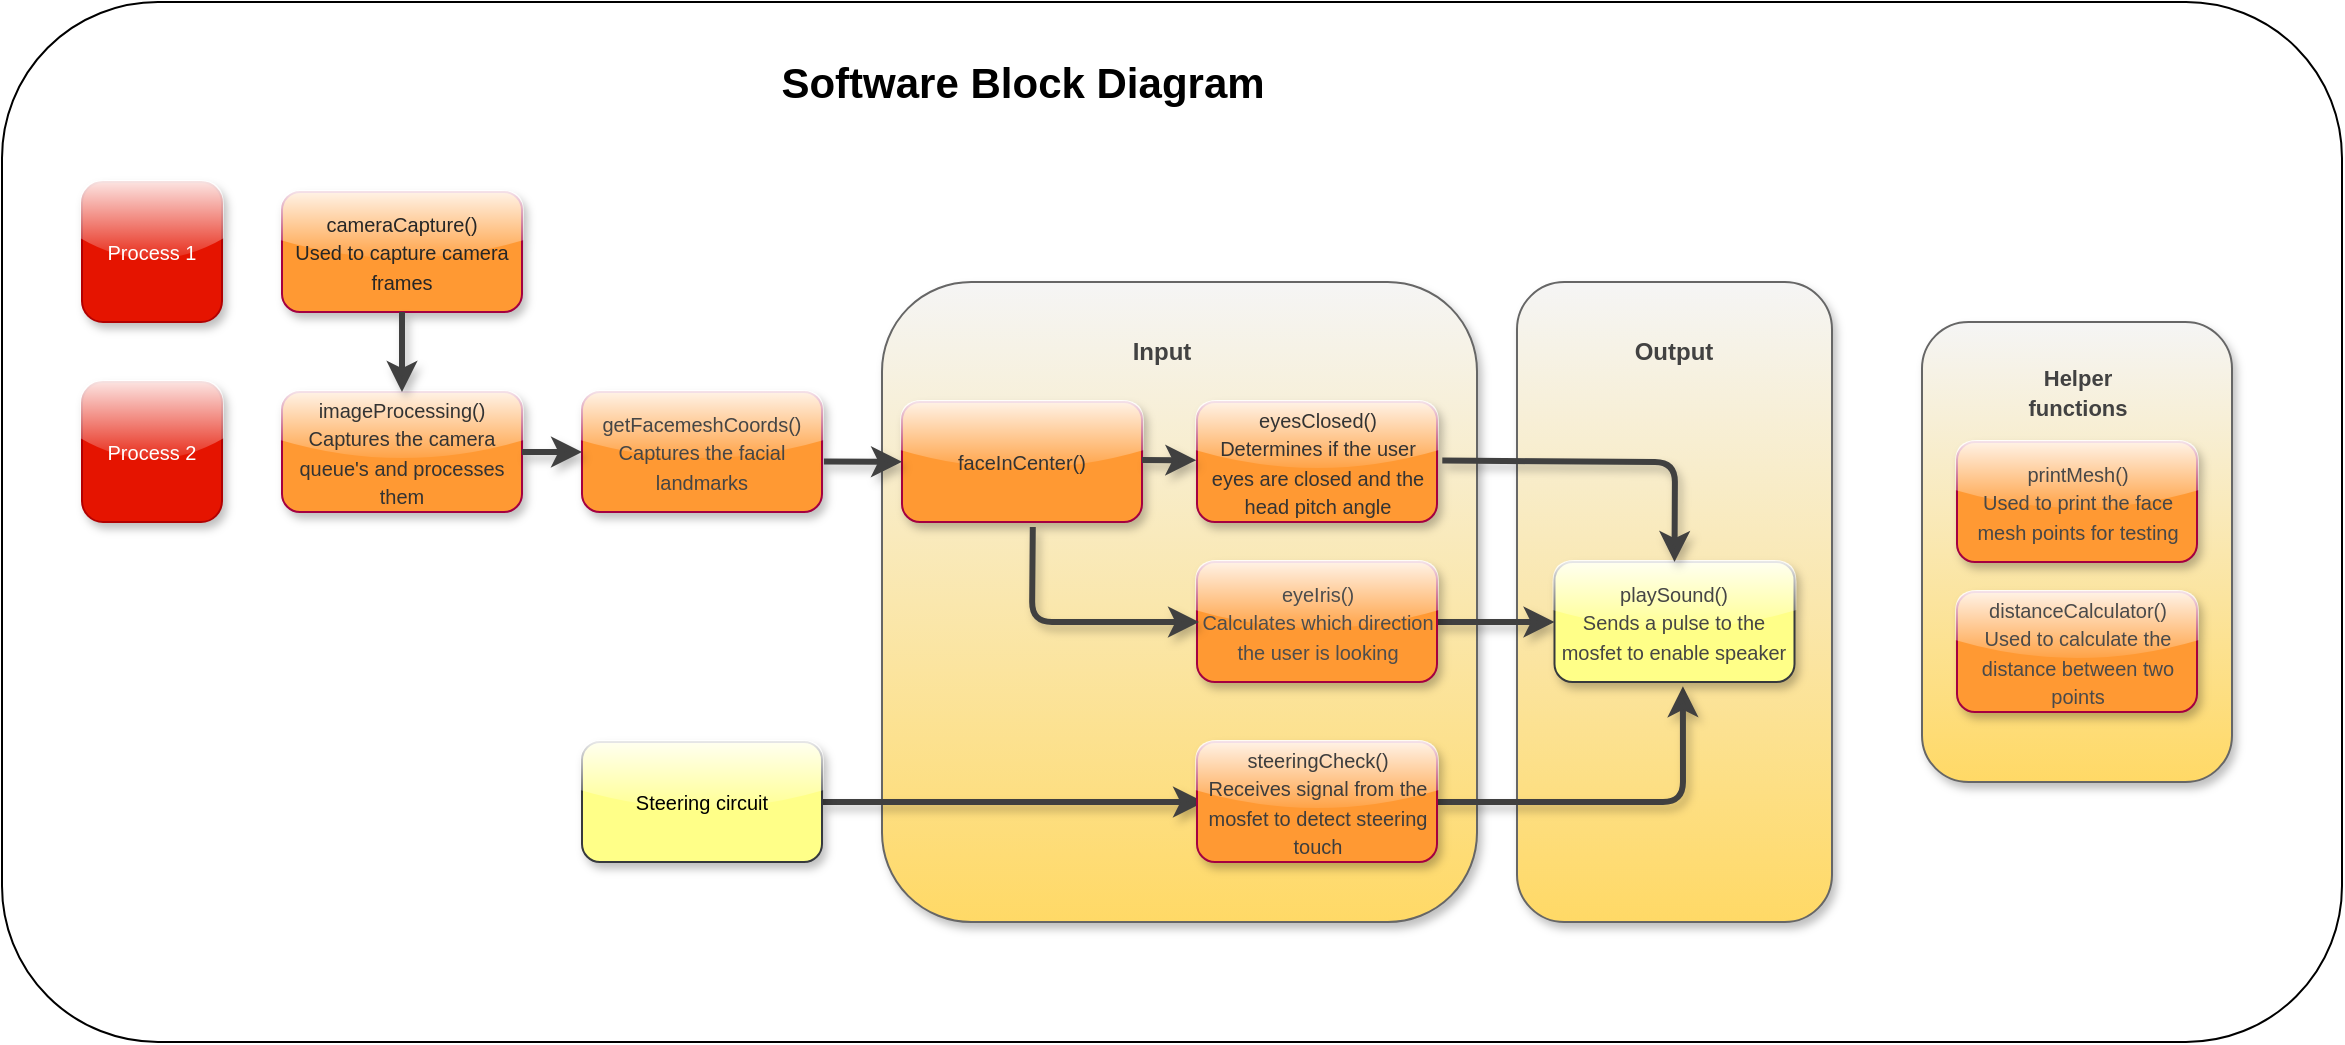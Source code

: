 <mxfile version="21.1.2" type="github">
  <diagram name="Page-1" id="d2RnDEmiHLYn-2It_elG">
    <mxGraphModel dx="652" dy="344" grid="1" gridSize="10" guides="1" tooltips="1" connect="1" arrows="1" fold="1" page="1" pageScale="1" pageWidth="850" pageHeight="1100" math="0" shadow="0">
      <root>
        <mxCell id="0" />
        <mxCell id="1" parent="0" />
        <mxCell id="bvdGjsS8ouuw1AZwu_d0-7" value="" style="rounded=1;whiteSpace=wrap;html=1;" parent="1" vertex="1">
          <mxGeometry x="30" y="40" width="1170" height="520" as="geometry" />
        </mxCell>
        <mxCell id="GmGv05KCaYpSaMJSBD0h-68" value="" style="fillColor=none;strokeColor=none;" parent="1" vertex="1" connectable="0">
          <mxGeometry x="610" y="180" width="335" height="320" as="geometry" />
        </mxCell>
        <mxCell id="GmGv05KCaYpSaMJSBD0h-67" value="" style="rounded=1;whiteSpace=wrap;html=1;align=center;fillColor=#f5f5f5;strokeColor=#666666;fontColor=#333333;gradientColor=#FFD966;glass=0;shadow=1;" parent="GmGv05KCaYpSaMJSBD0h-68" vertex="1">
          <mxGeometry x="177.5" width="157.5" height="320" as="geometry" />
        </mxCell>
        <mxCell id="GmGv05KCaYpSaMJSBD0h-66" value="" style="rounded=1;whiteSpace=wrap;html=1;align=center;fillColor=#f5f5f5;strokeColor=#666666;fontColor=#333333;gradientColor=#FFD966;glass=0;shadow=1;" parent="GmGv05KCaYpSaMJSBD0h-68" vertex="1">
          <mxGeometry x="-140" width="297.5" height="320" as="geometry" />
        </mxCell>
        <mxCell id="GmGv05KCaYpSaMJSBD0h-74" value="&lt;b&gt;&lt;font color=&quot;#424242&quot;&gt;Output&lt;/font&gt;&lt;/b&gt;" style="text;html=1;strokeColor=none;fillColor=none;align=center;verticalAlign=middle;whiteSpace=wrap;rounded=0;" parent="GmGv05KCaYpSaMJSBD0h-68" vertex="1">
          <mxGeometry x="226.25" y="20" width="60" height="30" as="geometry" />
        </mxCell>
        <mxCell id="GmGv05KCaYpSaMJSBD0h-82" value="" style="endArrow=classic;html=1;rounded=1;strokeWidth=3;shadow=1;strokeColor=#404040;exitX=1;exitY=0.5;exitDx=0;exitDy=0;entryX=0;entryY=0.5;entryDx=0;entryDy=0;" parent="GmGv05KCaYpSaMJSBD0h-68" target="GmGv05KCaYpSaMJSBD0h-64" edge="1">
          <mxGeometry width="50" height="50" relative="1" as="geometry">
            <mxPoint x="136.5" y="170" as="sourcePoint" />
            <mxPoint x="177.5" y="170" as="targetPoint" />
          </mxGeometry>
        </mxCell>
        <mxCell id="GmGv05KCaYpSaMJSBD0h-84" value="" style="endArrow=classic;html=1;rounded=1;strokeWidth=3;shadow=1;strokeColor=#404040;exitX=1;exitY=0.5;exitDx=0;exitDy=0;entryX=0.535;entryY=1.035;entryDx=0;entryDy=0;entryPerimeter=0;" parent="GmGv05KCaYpSaMJSBD0h-68" target="GmGv05KCaYpSaMJSBD0h-64" edge="1">
          <mxGeometry width="50" height="50" relative="1" as="geometry">
            <mxPoint x="137.75" y="260" as="sourcePoint" />
            <mxPoint x="197.25" y="260" as="targetPoint" />
            <Array as="points">
              <mxPoint x="260.5" y="260" />
            </Array>
          </mxGeometry>
        </mxCell>
        <mxCell id="bvdGjsS8ouuw1AZwu_d0-5" value="" style="endArrow=classic;html=1;rounded=1;strokeWidth=3;shadow=1;strokeColor=#404040;entryX=0.008;entryY=0.416;entryDx=0;entryDy=0;entryPerimeter=0;exitX=1;exitY=0.5;exitDx=0;exitDy=0;" parent="GmGv05KCaYpSaMJSBD0h-68" source="GmGv05KCaYpSaMJSBD0h-85" edge="1">
          <mxGeometry width="50" height="50" relative="1" as="geometry">
            <mxPoint x="-160" y="270" as="sourcePoint" />
            <mxPoint x="21" y="260" as="targetPoint" />
          </mxGeometry>
        </mxCell>
        <mxCell id="GmGv05KCaYpSaMJSBD0h-65" value="" style="rounded=1;whiteSpace=wrap;html=1;align=center;fillColor=#f5f5f5;strokeColor=#666666;fontColor=#333333;gradientColor=#FFD966;glass=0;shadow=1;" parent="1" vertex="1">
          <mxGeometry x="990" y="200" width="155" height="230" as="geometry" />
        </mxCell>
        <mxCell id="GmGv05KCaYpSaMJSBD0h-4" value="&lt;b&gt;&lt;font style=&quot;font-size: 21px;&quot;&gt;Software Block Diagram&lt;/font&gt;&lt;/b&gt;" style="text;html=1;align=center;verticalAlign=middle;resizable=0;points=[];autosize=1;strokeColor=none;fillColor=none;" parent="1" vertex="1">
          <mxGeometry x="405" y="60" width="270" height="40" as="geometry" />
        </mxCell>
        <mxCell id="GmGv05KCaYpSaMJSBD0h-51" value="&lt;span style=&quot;font-size: 10px;&quot;&gt;Process 1&lt;/span&gt;" style="whiteSpace=wrap;html=1;aspect=fixed;rounded=1;glass=1;shadow=1;fillColor=#e51400;fontColor=#ffffff;strokeColor=#B20000;" parent="1" vertex="1">
          <mxGeometry x="70" y="130" width="70" height="70" as="geometry" />
        </mxCell>
        <mxCell id="GmGv05KCaYpSaMJSBD0h-52" value="&lt;span style=&quot;font-size: 10px;&quot;&gt;Process 2&lt;/span&gt;" style="whiteSpace=wrap;html=1;aspect=fixed;rounded=1;glass=1;shadow=1;fillColor=#e51400;fontColor=#ffffff;strokeColor=#B20000;" parent="1" vertex="1">
          <mxGeometry x="70" y="230" width="70" height="70" as="geometry" />
        </mxCell>
        <mxCell id="GmGv05KCaYpSaMJSBD0h-53" value="&lt;font style=&quot;font-size: 10px;&quot; color=&quot;#262626&quot;&gt;cameraCapture()&lt;br style=&quot;border-color: var(--border-color);&quot;&gt;Used to capture camera frames&lt;/font&gt;" style="rounded=1;whiteSpace=wrap;html=1;shadow=1;glass=1;fillColor=#FF9933;fontColor=#ffffff;strokeColor=#A50040;" parent="1" vertex="1">
          <mxGeometry x="170" y="135" width="120" height="60" as="geometry" />
        </mxCell>
        <mxCell id="GmGv05KCaYpSaMJSBD0h-54" value="&lt;font style=&quot;font-size: 10px;&quot; color=&quot;#333333&quot;&gt;imageProcessing()&lt;br style=&quot;border-color: var(--border-color);&quot;&gt;Captures the camera queue&#39;s and processes them&lt;/font&gt;" style="rounded=1;whiteSpace=wrap;html=1;shadow=1;glass=1;fillColor=#FF9933;fontColor=#ffffff;strokeColor=#A50040;" parent="1" vertex="1">
          <mxGeometry x="170" y="235" width="120" height="60" as="geometry" />
        </mxCell>
        <mxCell id="GmGv05KCaYpSaMJSBD0h-55" value="" style="endArrow=classic;html=1;rounded=1;strokeWidth=3;shadow=1;strokeColor=#404040;exitX=0.5;exitY=1;exitDx=0;exitDy=0;entryX=0.5;entryY=0;entryDx=0;entryDy=0;" parent="1" source="GmGv05KCaYpSaMJSBD0h-53" target="GmGv05KCaYpSaMJSBD0h-54" edge="1">
          <mxGeometry width="50" height="50" relative="1" as="geometry">
            <mxPoint x="291.56" y="167.46" as="sourcePoint" />
            <mxPoint x="318.8" y="167.46" as="targetPoint" />
          </mxGeometry>
        </mxCell>
        <mxCell id="GmGv05KCaYpSaMJSBD0h-56" value="&lt;font style=&quot;font-size: 10px;&quot;&gt;&lt;font color=&quot;#454545&quot;&gt;getFacemeshCoords()&lt;br&gt;Captures the facial landmarks&lt;/font&gt;&lt;br&gt;&lt;/font&gt;" style="rounded=1;whiteSpace=wrap;html=1;shadow=1;glass=1;fillColor=#FF9933;fontColor=#ffffff;strokeColor=#A50040;" parent="1" vertex="1">
          <mxGeometry x="320" y="235" width="120" height="60" as="geometry" />
        </mxCell>
        <mxCell id="GmGv05KCaYpSaMJSBD0h-57" value="&lt;font style=&quot;font-size: 10px;&quot;&gt;&lt;font style=&quot;font-size: 10px;&quot; color=&quot;#333333&quot;&gt;eyesClosed()&lt;br&gt;Determines if the user eyes are closed and the head pitch angle&lt;/font&gt;&lt;br&gt;&lt;/font&gt;" style="rounded=1;whiteSpace=wrap;html=1;shadow=1;glass=1;fillColor=#FF9933;fontColor=#ffffff;strokeColor=#A50040;" parent="1" vertex="1">
          <mxGeometry x="627.5" y="240" width="120" height="60" as="geometry" />
        </mxCell>
        <mxCell id="GmGv05KCaYpSaMJSBD0h-58" value="&lt;font style=&quot;font-size: 10px;&quot;&gt;&lt;font color=&quot;#4d4d4d&quot;&gt;&lt;font style=&quot;font-size: 10px;&quot;&gt;eyeIris()&lt;br&gt;&lt;/font&gt;Calculates which direction the user is looking&lt;/font&gt;&lt;br&gt;&lt;/font&gt;" style="rounded=1;whiteSpace=wrap;html=1;shadow=1;glass=1;fillColor=#FF9933;fontColor=#ffffff;strokeColor=#A50040;" parent="1" vertex="1">
          <mxGeometry x="627.5" y="320" width="120" height="60" as="geometry" />
        </mxCell>
        <mxCell id="GmGv05KCaYpSaMJSBD0h-59" value="&lt;font style=&quot;font-size: 10px;&quot;&gt;&lt;font color=&quot;#4a4a4a&quot;&gt;&lt;font style=&quot;font-size: 10px;&quot;&gt;distanceCalculator()&lt;br&gt;&lt;/font&gt;Used to calculate the distance between two points&lt;/font&gt;&lt;br&gt;&lt;/font&gt;" style="rounded=1;whiteSpace=wrap;html=1;shadow=1;glass=1;fillColor=#FF9933;fontColor=#ffffff;strokeColor=#A50040;" parent="1" vertex="1">
          <mxGeometry x="1007.5" y="335" width="120" height="60" as="geometry" />
        </mxCell>
        <mxCell id="GmGv05KCaYpSaMJSBD0h-60" value="&lt;font style=&quot;font-size: 10px;&quot;&gt;&lt;font color=&quot;#3d3d3d&quot;&gt;&lt;font style=&quot;font-size: 10px;&quot;&gt;steeringCheck()&lt;br&gt;&lt;/font&gt;Receives signal from the mosfet to detect steering touch&lt;/font&gt;&lt;br&gt;&lt;/font&gt;" style="rounded=1;whiteSpace=wrap;html=1;shadow=1;glass=1;fillColor=#FF9933;fontColor=#ffffff;strokeColor=#A50040;" parent="1" vertex="1">
          <mxGeometry x="627.5" y="410" width="120" height="60" as="geometry" />
        </mxCell>
        <mxCell id="GmGv05KCaYpSaMJSBD0h-63" value="&lt;font style=&quot;font-size: 10px;&quot;&gt;&lt;font color=&quot;#474747&quot;&gt;&lt;font style=&quot;font-size: 10px;&quot;&gt;printMesh()&lt;br&gt;&lt;/font&gt;Used to print the face mesh points for testing&lt;/font&gt;&lt;br&gt;&lt;/font&gt;" style="rounded=1;whiteSpace=wrap;html=1;shadow=1;glass=1;fillColor=#FF9933;fontColor=#ffffff;strokeColor=#A50040;" parent="1" vertex="1">
          <mxGeometry x="1007.5" y="260" width="120" height="60" as="geometry" />
        </mxCell>
        <mxCell id="GmGv05KCaYpSaMJSBD0h-64" value="&lt;font style=&quot;font-size: 10px;&quot;&gt;&lt;font color=&quot;#454545&quot;&gt;&lt;font style=&quot;font-size: 10px;&quot;&gt;playSound()&lt;br&gt;&lt;/font&gt;Sends a pulse to the mosfet to enable speaker&lt;/font&gt;&lt;br&gt;&lt;/font&gt;" style="rounded=1;whiteSpace=wrap;html=1;shadow=1;glass=1;fillColor=#ffff88;strokeColor=#36393d;" parent="1" vertex="1">
          <mxGeometry x="806.25" y="320" width="120" height="60" as="geometry" />
        </mxCell>
        <mxCell id="GmGv05KCaYpSaMJSBD0h-75" value="&lt;b&gt;&lt;font style=&quot;font-size: 11px;&quot; color=&quot;#424242&quot;&gt;Helper functions&lt;/font&gt;&lt;/b&gt;" style="text;html=1;strokeColor=none;fillColor=none;align=center;verticalAlign=middle;whiteSpace=wrap;rounded=0;" parent="1" vertex="1">
          <mxGeometry x="1037.5" y="220" width="60" height="30" as="geometry" />
        </mxCell>
        <mxCell id="GmGv05KCaYpSaMJSBD0h-77" value="" style="endArrow=classic;html=1;rounded=1;strokeWidth=3;shadow=1;strokeColor=#404040;exitX=1;exitY=0.5;exitDx=0;exitDy=0;entryX=0;entryY=0.5;entryDx=0;entryDy=0;" parent="1" source="GmGv05KCaYpSaMJSBD0h-54" target="GmGv05KCaYpSaMJSBD0h-56" edge="1">
          <mxGeometry width="50" height="50" relative="1" as="geometry">
            <mxPoint x="300" y="295" as="sourcePoint" />
            <mxPoint x="300" y="335" as="targetPoint" />
          </mxGeometry>
        </mxCell>
        <mxCell id="GmGv05KCaYpSaMJSBD0h-81" value="" style="endArrow=classic;html=1;rounded=1;strokeWidth=3;shadow=1;strokeColor=#404040;exitX=1.022;exitY=0.488;exitDx=0;exitDy=0;entryX=0.5;entryY=0;entryDx=0;entryDy=0;exitPerimeter=0;" parent="1" source="GmGv05KCaYpSaMJSBD0h-57" target="GmGv05KCaYpSaMJSBD0h-64" edge="1">
          <mxGeometry width="50" height="50" relative="1" as="geometry">
            <mxPoint x="817.5" y="275" as="sourcePoint" />
            <mxPoint x="858.5" y="275" as="targetPoint" />
            <Array as="points">
              <mxPoint x="866.5" y="270" />
            </Array>
          </mxGeometry>
        </mxCell>
        <mxCell id="GmGv05KCaYpSaMJSBD0h-85" value="&lt;font style=&quot;font-size: 10px;&quot;&gt;Steering circuit&lt;br&gt;&lt;/font&gt;" style="rounded=1;whiteSpace=wrap;html=1;shadow=1;glass=1;fillColor=#ffff88;strokeColor=#36393d;" parent="1" vertex="1">
          <mxGeometry x="320" y="410" width="120" height="60" as="geometry" />
        </mxCell>
        <mxCell id="bvdGjsS8ouuw1AZwu_d0-1" value="&lt;font style=&quot;font-size: 10px;&quot;&gt;&lt;font style=&quot;font-size: 10px;&quot; color=&quot;#333333&quot;&gt;faceInCenter()&lt;/font&gt;&lt;br&gt;&lt;/font&gt;" style="rounded=1;whiteSpace=wrap;html=1;shadow=1;glass=1;fillColor=#FF9933;fontColor=#ffffff;strokeColor=#A50040;" parent="1" vertex="1">
          <mxGeometry x="480" y="240" width="120" height="60" as="geometry" />
        </mxCell>
        <mxCell id="bvdGjsS8ouuw1AZwu_d0-2" value="" style="endArrow=classic;html=1;rounded=1;strokeWidth=3;shadow=1;strokeColor=#404040;entryX=-0.003;entryY=0.485;entryDx=0;entryDy=0;entryPerimeter=0;" parent="1" target="GmGv05KCaYpSaMJSBD0h-57" edge="1">
          <mxGeometry width="50" height="50" relative="1" as="geometry">
            <mxPoint x="600" y="269" as="sourcePoint" />
            <mxPoint x="621" y="269.58" as="targetPoint" />
          </mxGeometry>
        </mxCell>
        <mxCell id="GmGv05KCaYpSaMJSBD0h-80" value="" style="endArrow=classic;html=1;rounded=1;strokeWidth=3;shadow=1;strokeColor=#404040;exitX=0.545;exitY=1.042;exitDx=0;exitDy=0;entryX=0.008;entryY=0.416;entryDx=0;entryDy=0;entryPerimeter=0;exitPerimeter=0;" parent="1" source="bvdGjsS8ouuw1AZwu_d0-1" edge="1">
          <mxGeometry width="50" height="50" relative="1" as="geometry">
            <mxPoint x="587.5" y="350" as="sourcePoint" />
            <mxPoint x="628.5" y="350" as="targetPoint" />
            <Array as="points">
              <mxPoint x="545" y="350" />
            </Array>
          </mxGeometry>
        </mxCell>
        <mxCell id="bvdGjsS8ouuw1AZwu_d0-6" value="" style="endArrow=classic;html=1;rounded=1;strokeWidth=3;shadow=1;strokeColor=#404040;entryX=-0.003;entryY=0.485;entryDx=0;entryDy=0;entryPerimeter=0;exitX=1.008;exitY=0.58;exitDx=0;exitDy=0;exitPerimeter=0;" parent="1" source="GmGv05KCaYpSaMJSBD0h-56" edge="1">
          <mxGeometry width="50" height="50" relative="1" as="geometry">
            <mxPoint x="453" y="269.87" as="sourcePoint" />
            <mxPoint x="480" y="269.87" as="targetPoint" />
          </mxGeometry>
        </mxCell>
        <mxCell id="GmGv05KCaYpSaMJSBD0h-73" value="&lt;b&gt;&lt;font color=&quot;#424242&quot;&gt;Input&lt;/font&gt;&lt;/b&gt;" style="text;html=1;strokeColor=none;fillColor=none;align=center;verticalAlign=middle;whiteSpace=wrap;rounded=0;" parent="1" vertex="1">
          <mxGeometry x="580" y="200" width="60" height="30" as="geometry" />
        </mxCell>
      </root>
    </mxGraphModel>
  </diagram>
</mxfile>
